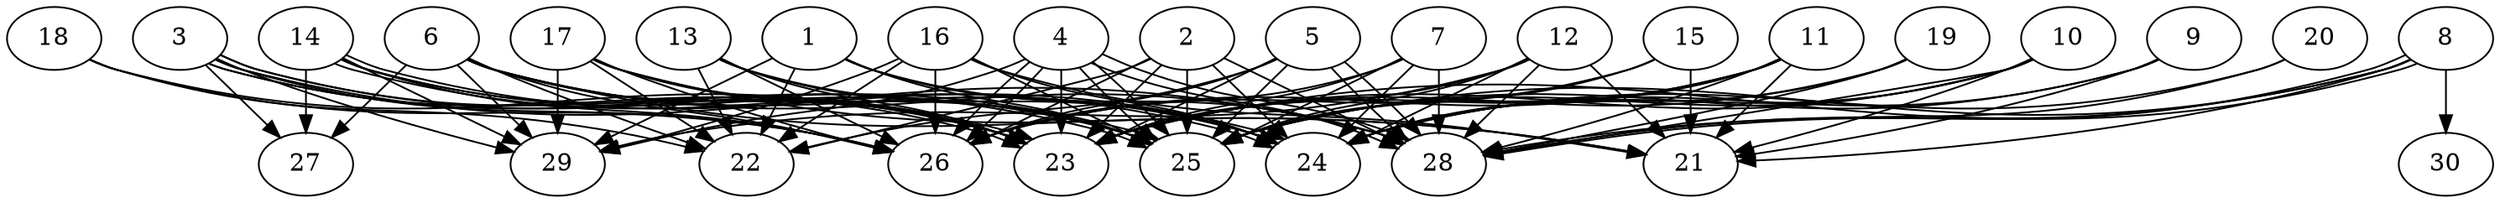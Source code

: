 // DAG automatically generated by daggen at Thu Oct  3 14:04:18 2019
// ./daggen --dot -n 30 --ccr 0.4 --fat 0.9 --regular 0.9 --density 0.9 --mindata 5242880 --maxdata 52428800 
digraph G {
  1 [size="128291840", alpha="0.06", expect_size="51316736"] 
  1 -> 22 [size ="51316736"]
  1 -> 24 [size ="51316736"]
  1 -> 25 [size ="51316736"]
  1 -> 28 [size ="51316736"]
  1 -> 29 [size ="51316736"]
  2 [size="55503360", alpha="0.05", expect_size="22201344"] 
  2 -> 22 [size ="22201344"]
  2 -> 23 [size ="22201344"]
  2 -> 24 [size ="22201344"]
  2 -> 25 [size ="22201344"]
  2 -> 26 [size ="22201344"]
  2 -> 28 [size ="22201344"]
  3 [size="24404480", alpha="0.12", expect_size="9761792"] 
  3 -> 23 [size ="9761792"]
  3 -> 23 [size ="9761792"]
  3 -> 25 [size ="9761792"]
  3 -> 25 [size ="9761792"]
  3 -> 26 [size ="9761792"]
  3 -> 27 [size ="9761792"]
  3 -> 28 [size ="9761792"]
  3 -> 29 [size ="9761792"]
  4 [size="111813120", alpha="0.12", expect_size="44725248"] 
  4 -> 23 [size ="44725248"]
  4 -> 25 [size ="44725248"]
  4 -> 25 [size ="44725248"]
  4 -> 26 [size ="44725248"]
  4 -> 26 [size ="44725248"]
  4 -> 28 [size ="44725248"]
  4 -> 28 [size ="44725248"]
  4 -> 29 [size ="44725248"]
  5 [size="34211840", alpha="0.14", expect_size="13684736"] 
  5 -> 22 [size ="13684736"]
  5 -> 23 [size ="13684736"]
  5 -> 25 [size ="13684736"]
  5 -> 26 [size ="13684736"]
  5 -> 28 [size ="13684736"]
  5 -> 28 [size ="13684736"]
  6 [size="63605760", alpha="0.00", expect_size="25442304"] 
  6 -> 21 [size ="25442304"]
  6 -> 22 [size ="25442304"]
  6 -> 23 [size ="25442304"]
  6 -> 24 [size ="25442304"]
  6 -> 26 [size ="25442304"]
  6 -> 27 [size ="25442304"]
  6 -> 28 [size ="25442304"]
  6 -> 29 [size ="25442304"]
  7 [size="22640640", alpha="0.16", expect_size="9056256"] 
  7 -> 23 [size ="9056256"]
  7 -> 24 [size ="9056256"]
  7 -> 25 [size ="9056256"]
  7 -> 26 [size ="9056256"]
  7 -> 28 [size ="9056256"]
  8 [size="95045120", alpha="0.08", expect_size="38018048"] 
  8 -> 21 [size ="38018048"]
  8 -> 23 [size ="38018048"]
  8 -> 25 [size ="38018048"]
  8 -> 28 [size ="38018048"]
  8 -> 28 [size ="38018048"]
  8 -> 30 [size ="38018048"]
  9 [size="119372800", alpha="0.13", expect_size="47749120"] 
  9 -> 21 [size ="47749120"]
  9 -> 24 [size ="47749120"]
  9 -> 25 [size ="47749120"]
  10 [size="54758400", alpha="0.20", expect_size="21903360"] 
  10 -> 21 [size ="21903360"]
  10 -> 23 [size ="21903360"]
  10 -> 24 [size ="21903360"]
  10 -> 25 [size ="21903360"]
  10 -> 28 [size ="21903360"]
  11 [size="45378560", alpha="0.10", expect_size="18151424"] 
  11 -> 21 [size ="18151424"]
  11 -> 23 [size ="18151424"]
  11 -> 24 [size ="18151424"]
  11 -> 25 [size ="18151424"]
  11 -> 26 [size ="18151424"]
  11 -> 28 [size ="18151424"]
  12 [size="78522880", alpha="0.17", expect_size="31409152"] 
  12 -> 21 [size ="31409152"]
  12 -> 23 [size ="31409152"]
  12 -> 24 [size ="31409152"]
  12 -> 25 [size ="31409152"]
  12 -> 28 [size ="31409152"]
  12 -> 29 [size ="31409152"]
  13 [size="107799040", alpha="0.12", expect_size="43119616"] 
  13 -> 22 [size ="43119616"]
  13 -> 23 [size ="43119616"]
  13 -> 24 [size ="43119616"]
  13 -> 25 [size ="43119616"]
  13 -> 26 [size ="43119616"]
  14 [size="58362880", alpha="0.19", expect_size="23345152"] 
  14 -> 23 [size ="23345152"]
  14 -> 24 [size ="23345152"]
  14 -> 24 [size ="23345152"]
  14 -> 25 [size ="23345152"]
  14 -> 26 [size ="23345152"]
  14 -> 27 [size ="23345152"]
  14 -> 29 [size ="23345152"]
  15 [size="130337280", alpha="0.01", expect_size="52134912"] 
  15 -> 21 [size ="52134912"]
  15 -> 25 [size ="52134912"]
  15 -> 26 [size ="52134912"]
  16 [size="95388160", alpha="0.18", expect_size="38155264"] 
  16 -> 21 [size ="38155264"]
  16 -> 22 [size ="38155264"]
  16 -> 24 [size ="38155264"]
  16 -> 25 [size ="38155264"]
  16 -> 26 [size ="38155264"]
  16 -> 29 [size ="38155264"]
  17 [size="96373760", alpha="0.02", expect_size="38549504"] 
  17 -> 21 [size ="38549504"]
  17 -> 22 [size ="38549504"]
  17 -> 23 [size ="38549504"]
  17 -> 25 [size ="38549504"]
  17 -> 26 [size ="38549504"]
  17 -> 29 [size ="38549504"]
  18 [size="73569280", alpha="0.13", expect_size="29427712"] 
  18 -> 22 [size ="29427712"]
  18 -> 23 [size ="29427712"]
  18 -> 26 [size ="29427712"]
  19 [size="123020800", alpha="0.20", expect_size="49208320"] 
  19 -> 23 [size ="49208320"]
  19 -> 24 [size ="49208320"]
  19 -> 28 [size ="49208320"]
  20 [size="82014720", alpha="0.10", expect_size="32805888"] 
  20 -> 24 [size ="32805888"]
  20 -> 28 [size ="32805888"]
  21 [size="81351680", alpha="0.01", expect_size="32540672"] 
  22 [size="22512640", alpha="0.18", expect_size="9005056"] 
  23 [size="121256960", alpha="0.17", expect_size="48502784"] 
  24 [size="74621440", alpha="0.13", expect_size="29848576"] 
  25 [size="67176960", alpha="0.13", expect_size="26870784"] 
  26 [size="74634240", alpha="0.01", expect_size="29853696"] 
  27 [size="60121600", alpha="0.11", expect_size="24048640"] 
  28 [size="74705920", alpha="0.15", expect_size="29882368"] 
  29 [size="34885120", alpha="0.17", expect_size="13954048"] 
  30 [size="32135680", alpha="0.06", expect_size="12854272"] 
}
